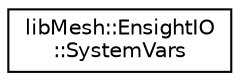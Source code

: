 digraph "类继承关系图"
{
 // INTERACTIVE_SVG=YES
  edge [fontname="Helvetica",fontsize="10",labelfontname="Helvetica",labelfontsize="10"];
  node [fontname="Helvetica",fontsize="10",shape=record];
  rankdir="LR";
  Node1 [label="libMesh::EnsightIO\l::SystemVars",height=0.2,width=0.4,color="black", fillcolor="white", style="filled",URL="$structlibMesh_1_1EnsightIO_1_1SystemVars.html"];
}
